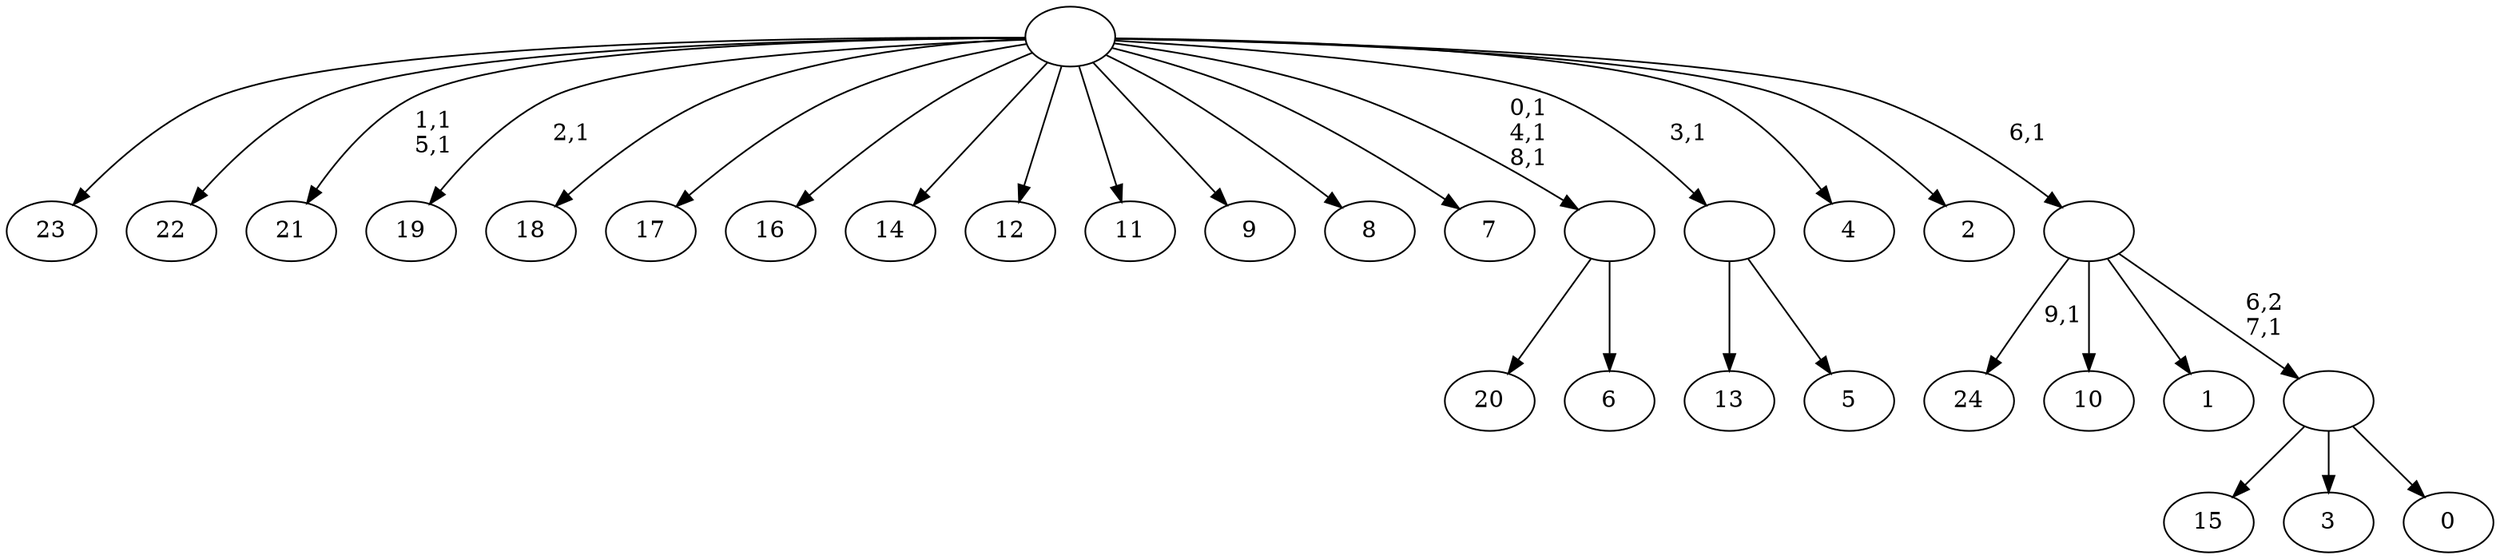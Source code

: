 digraph T {
	35 [label="24"]
	33 [label="23"]
	32 [label="22"]
	31 [label="21"]
	28 [label="20"]
	27 [label="19"]
	25 [label="18"]
	24 [label="17"]
	23 [label="16"]
	22 [label="15"]
	21 [label="14"]
	20 [label="13"]
	19 [label="12"]
	18 [label="11"]
	17 [label="10"]
	16 [label="9"]
	15 [label="8"]
	14 [label="7"]
	13 [label="6"]
	12 [label=""]
	9 [label="5"]
	8 [label=""]
	7 [label="4"]
	6 [label="3"]
	5 [label="2"]
	4 [label="1"]
	3 [label="0"]
	2 [label=""]
	1 [label=""]
	0 [label=""]
	12 -> 28 [label=""]
	12 -> 13 [label=""]
	8 -> 20 [label=""]
	8 -> 9 [label=""]
	2 -> 22 [label=""]
	2 -> 6 [label=""]
	2 -> 3 [label=""]
	1 -> 35 [label="9,1"]
	1 -> 17 [label=""]
	1 -> 4 [label=""]
	1 -> 2 [label="6,2\n7,1"]
	0 -> 12 [label="0,1\n4,1\n8,1"]
	0 -> 27 [label="2,1"]
	0 -> 31 [label="1,1\n5,1"]
	0 -> 33 [label=""]
	0 -> 32 [label=""]
	0 -> 25 [label=""]
	0 -> 24 [label=""]
	0 -> 23 [label=""]
	0 -> 21 [label=""]
	0 -> 19 [label=""]
	0 -> 18 [label=""]
	0 -> 16 [label=""]
	0 -> 15 [label=""]
	0 -> 14 [label=""]
	0 -> 8 [label="3,1"]
	0 -> 7 [label=""]
	0 -> 5 [label=""]
	0 -> 1 [label="6,1"]
}

